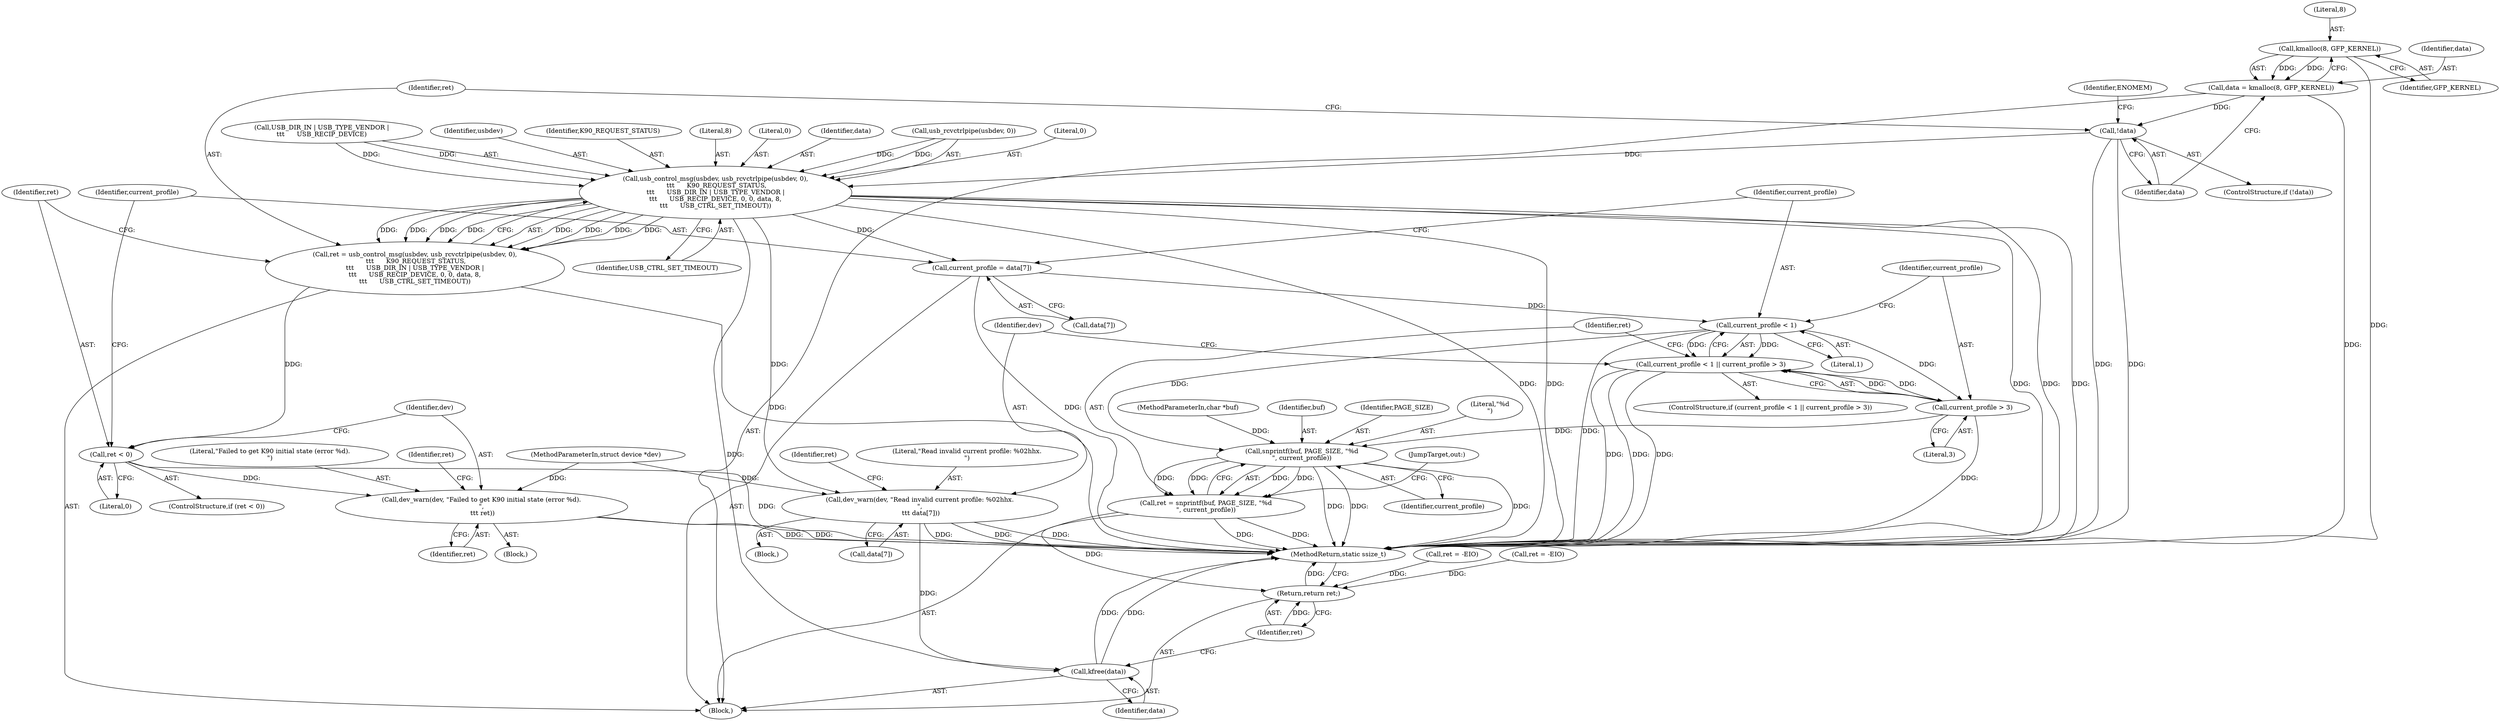 digraph "0_linux_6d104af38b570d37aa32a5803b04c354f8ed513d_0@API" {
"1000122" [label="(Call,kmalloc(8, GFP_KERNEL))"];
"1000120" [label="(Call,data = kmalloc(8, GFP_KERNEL))"];
"1000126" [label="(Call,!data)"];
"1000133" [label="(Call,usb_control_msg(usbdev, usb_rcvctrlpipe(usbdev, 0),\n \t\t\t      K90_REQUEST_STATUS,\n\t\t\t      USB_DIR_IN | USB_TYPE_VENDOR |\n\t\t\t      USB_RECIP_DEVICE, 0, 0, data, 8,\n\t\t\t      USB_CTRL_SET_TIMEOUT))"];
"1000131" [label="(Call,ret = usb_control_msg(usbdev, usb_rcvctrlpipe(usbdev, 0),\n \t\t\t      K90_REQUEST_STATUS,\n\t\t\t      USB_DIR_IN | USB_TYPE_VENDOR |\n\t\t\t      USB_RECIP_DEVICE, 0, 0, data, 8,\n\t\t\t      USB_CTRL_SET_TIMEOUT))"];
"1000150" [label="(Call,ret < 0)"];
"1000154" [label="(Call,dev_warn(dev, \"Failed to get K90 initial state (error %d).\n\",\n \t\t\t ret))"];
"1000163" [label="(Call,current_profile = data[7])"];
"1000170" [label="(Call,current_profile < 1)"];
"1000169" [label="(Call,current_profile < 1 || current_profile > 3)"];
"1000173" [label="(Call,current_profile > 3)"];
"1000190" [label="(Call,snprintf(buf, PAGE_SIZE, \"%d\n\", current_profile))"];
"1000188" [label="(Call,ret = snprintf(buf, PAGE_SIZE, \"%d\n\", current_profile))"];
"1000198" [label="(Return,return ret;)"];
"1000177" [label="(Call,dev_warn(dev, \"Read invalid current profile: %02hhx.\n\",\n \t\t\t data[7]))"];
"1000196" [label="(Call,kfree(data))"];
"1000121" [label="(Identifier,data)"];
"1000193" [label="(Literal,\"%d\n\")"];
"1000138" [label="(Identifier,K90_REQUEST_STATUS)"];
"1000195" [label="(JumpTarget,out:)"];
"1000104" [label="(Block,)"];
"1000153" [label="(Block,)"];
"1000126" [label="(Call,!data)"];
"1000157" [label="(Identifier,ret)"];
"1000151" [label="(Identifier,ret)"];
"1000124" [label="(Identifier,GFP_KERNEL)"];
"1000179" [label="(Literal,\"Read invalid current profile: %02hhx.\n\")"];
"1000148" [label="(Identifier,USB_CTRL_SET_TIMEOUT)"];
"1000147" [label="(Literal,8)"];
"1000172" [label="(Literal,1)"];
"1000158" [label="(Call,ret = -EIO)"];
"1000183" [label="(Call,ret = -EIO)"];
"1000178" [label="(Identifier,dev)"];
"1000145" [label="(Literal,0)"];
"1000132" [label="(Identifier,ret)"];
"1000177" [label="(Call,dev_warn(dev, \"Read invalid current profile: %02hhx.\n\",\n \t\t\t data[7]))"];
"1000130" [label="(Identifier,ENOMEM)"];
"1000103" [label="(MethodParameterIn,char *buf)"];
"1000146" [label="(Identifier,data)"];
"1000164" [label="(Identifier,current_profile)"];
"1000168" [label="(ControlStructure,if (current_profile < 1 || current_profile > 3))"];
"1000180" [label="(Call,data[7])"];
"1000196" [label="(Call,kfree(data))"];
"1000171" [label="(Identifier,current_profile)"];
"1000169" [label="(Call,current_profile < 1 || current_profile > 3)"];
"1000122" [label="(Call,kmalloc(8, GFP_KERNEL))"];
"1000175" [label="(Literal,3)"];
"1000194" [label="(Identifier,current_profile)"];
"1000131" [label="(Call,ret = usb_control_msg(usbdev, usb_rcvctrlpipe(usbdev, 0),\n \t\t\t      K90_REQUEST_STATUS,\n\t\t\t      USB_DIR_IN | USB_TYPE_VENDOR |\n\t\t\t      USB_RECIP_DEVICE, 0, 0, data, 8,\n\t\t\t      USB_CTRL_SET_TIMEOUT))"];
"1000198" [label="(Return,return ret;)"];
"1000101" [label="(MethodParameterIn,struct device *dev)"];
"1000176" [label="(Block,)"];
"1000135" [label="(Call,usb_rcvctrlpipe(usbdev, 0))"];
"1000199" [label="(Identifier,ret)"];
"1000150" [label="(Call,ret < 0)"];
"1000156" [label="(Literal,\"Failed to get K90 initial state (error %d).\n\")"];
"1000200" [label="(MethodReturn,static ssize_t)"];
"1000174" [label="(Identifier,current_profile)"];
"1000133" [label="(Call,usb_control_msg(usbdev, usb_rcvctrlpipe(usbdev, 0),\n \t\t\t      K90_REQUEST_STATUS,\n\t\t\t      USB_DIR_IN | USB_TYPE_VENDOR |\n\t\t\t      USB_RECIP_DEVICE, 0, 0, data, 8,\n\t\t\t      USB_CTRL_SET_TIMEOUT))"];
"1000188" [label="(Call,ret = snprintf(buf, PAGE_SIZE, \"%d\n\", current_profile))"];
"1000197" [label="(Identifier,data)"];
"1000144" [label="(Literal,0)"];
"1000149" [label="(ControlStructure,if (ret < 0))"];
"1000120" [label="(Call,data = kmalloc(8, GFP_KERNEL))"];
"1000159" [label="(Identifier,ret)"];
"1000139" [label="(Call,USB_DIR_IN | USB_TYPE_VENDOR |\n\t\t\t      USB_RECIP_DEVICE)"];
"1000184" [label="(Identifier,ret)"];
"1000127" [label="(Identifier,data)"];
"1000163" [label="(Call,current_profile = data[7])"];
"1000154" [label="(Call,dev_warn(dev, \"Failed to get K90 initial state (error %d).\n\",\n \t\t\t ret))"];
"1000155" [label="(Identifier,dev)"];
"1000123" [label="(Literal,8)"];
"1000152" [label="(Literal,0)"];
"1000165" [label="(Call,data[7])"];
"1000189" [label="(Identifier,ret)"];
"1000125" [label="(ControlStructure,if (!data))"];
"1000191" [label="(Identifier,buf)"];
"1000170" [label="(Call,current_profile < 1)"];
"1000173" [label="(Call,current_profile > 3)"];
"1000190" [label="(Call,snprintf(buf, PAGE_SIZE, \"%d\n\", current_profile))"];
"1000192" [label="(Identifier,PAGE_SIZE)"];
"1000134" [label="(Identifier,usbdev)"];
"1000122" -> "1000120"  [label="AST: "];
"1000122" -> "1000124"  [label="CFG: "];
"1000123" -> "1000122"  [label="AST: "];
"1000124" -> "1000122"  [label="AST: "];
"1000120" -> "1000122"  [label="CFG: "];
"1000122" -> "1000200"  [label="DDG: "];
"1000122" -> "1000120"  [label="DDG: "];
"1000122" -> "1000120"  [label="DDG: "];
"1000120" -> "1000104"  [label="AST: "];
"1000121" -> "1000120"  [label="AST: "];
"1000127" -> "1000120"  [label="CFG: "];
"1000120" -> "1000200"  [label="DDG: "];
"1000120" -> "1000126"  [label="DDG: "];
"1000126" -> "1000125"  [label="AST: "];
"1000126" -> "1000127"  [label="CFG: "];
"1000127" -> "1000126"  [label="AST: "];
"1000130" -> "1000126"  [label="CFG: "];
"1000132" -> "1000126"  [label="CFG: "];
"1000126" -> "1000200"  [label="DDG: "];
"1000126" -> "1000200"  [label="DDG: "];
"1000126" -> "1000133"  [label="DDG: "];
"1000133" -> "1000131"  [label="AST: "];
"1000133" -> "1000148"  [label="CFG: "];
"1000134" -> "1000133"  [label="AST: "];
"1000135" -> "1000133"  [label="AST: "];
"1000138" -> "1000133"  [label="AST: "];
"1000139" -> "1000133"  [label="AST: "];
"1000144" -> "1000133"  [label="AST: "];
"1000145" -> "1000133"  [label="AST: "];
"1000146" -> "1000133"  [label="AST: "];
"1000147" -> "1000133"  [label="AST: "];
"1000148" -> "1000133"  [label="AST: "];
"1000131" -> "1000133"  [label="CFG: "];
"1000133" -> "1000200"  [label="DDG: "];
"1000133" -> "1000200"  [label="DDG: "];
"1000133" -> "1000200"  [label="DDG: "];
"1000133" -> "1000200"  [label="DDG: "];
"1000133" -> "1000200"  [label="DDG: "];
"1000133" -> "1000131"  [label="DDG: "];
"1000133" -> "1000131"  [label="DDG: "];
"1000133" -> "1000131"  [label="DDG: "];
"1000133" -> "1000131"  [label="DDG: "];
"1000133" -> "1000131"  [label="DDG: "];
"1000133" -> "1000131"  [label="DDG: "];
"1000133" -> "1000131"  [label="DDG: "];
"1000133" -> "1000131"  [label="DDG: "];
"1000135" -> "1000133"  [label="DDG: "];
"1000135" -> "1000133"  [label="DDG: "];
"1000139" -> "1000133"  [label="DDG: "];
"1000139" -> "1000133"  [label="DDG: "];
"1000133" -> "1000163"  [label="DDG: "];
"1000133" -> "1000177"  [label="DDG: "];
"1000133" -> "1000196"  [label="DDG: "];
"1000131" -> "1000104"  [label="AST: "];
"1000132" -> "1000131"  [label="AST: "];
"1000151" -> "1000131"  [label="CFG: "];
"1000131" -> "1000200"  [label="DDG: "];
"1000131" -> "1000150"  [label="DDG: "];
"1000150" -> "1000149"  [label="AST: "];
"1000150" -> "1000152"  [label="CFG: "];
"1000151" -> "1000150"  [label="AST: "];
"1000152" -> "1000150"  [label="AST: "];
"1000155" -> "1000150"  [label="CFG: "];
"1000164" -> "1000150"  [label="CFG: "];
"1000150" -> "1000200"  [label="DDG: "];
"1000150" -> "1000154"  [label="DDG: "];
"1000154" -> "1000153"  [label="AST: "];
"1000154" -> "1000157"  [label="CFG: "];
"1000155" -> "1000154"  [label="AST: "];
"1000156" -> "1000154"  [label="AST: "];
"1000157" -> "1000154"  [label="AST: "];
"1000159" -> "1000154"  [label="CFG: "];
"1000154" -> "1000200"  [label="DDG: "];
"1000154" -> "1000200"  [label="DDG: "];
"1000101" -> "1000154"  [label="DDG: "];
"1000163" -> "1000104"  [label="AST: "];
"1000163" -> "1000165"  [label="CFG: "];
"1000164" -> "1000163"  [label="AST: "];
"1000165" -> "1000163"  [label="AST: "];
"1000171" -> "1000163"  [label="CFG: "];
"1000163" -> "1000200"  [label="DDG: "];
"1000163" -> "1000170"  [label="DDG: "];
"1000170" -> "1000169"  [label="AST: "];
"1000170" -> "1000172"  [label="CFG: "];
"1000171" -> "1000170"  [label="AST: "];
"1000172" -> "1000170"  [label="AST: "];
"1000174" -> "1000170"  [label="CFG: "];
"1000169" -> "1000170"  [label="CFG: "];
"1000170" -> "1000200"  [label="DDG: "];
"1000170" -> "1000169"  [label="DDG: "];
"1000170" -> "1000169"  [label="DDG: "];
"1000170" -> "1000173"  [label="DDG: "];
"1000170" -> "1000190"  [label="DDG: "];
"1000169" -> "1000168"  [label="AST: "];
"1000169" -> "1000173"  [label="CFG: "];
"1000173" -> "1000169"  [label="AST: "];
"1000178" -> "1000169"  [label="CFG: "];
"1000189" -> "1000169"  [label="CFG: "];
"1000169" -> "1000200"  [label="DDG: "];
"1000169" -> "1000200"  [label="DDG: "];
"1000169" -> "1000200"  [label="DDG: "];
"1000173" -> "1000169"  [label="DDG: "];
"1000173" -> "1000169"  [label="DDG: "];
"1000173" -> "1000175"  [label="CFG: "];
"1000174" -> "1000173"  [label="AST: "];
"1000175" -> "1000173"  [label="AST: "];
"1000173" -> "1000200"  [label="DDG: "];
"1000173" -> "1000190"  [label="DDG: "];
"1000190" -> "1000188"  [label="AST: "];
"1000190" -> "1000194"  [label="CFG: "];
"1000191" -> "1000190"  [label="AST: "];
"1000192" -> "1000190"  [label="AST: "];
"1000193" -> "1000190"  [label="AST: "];
"1000194" -> "1000190"  [label="AST: "];
"1000188" -> "1000190"  [label="CFG: "];
"1000190" -> "1000200"  [label="DDG: "];
"1000190" -> "1000200"  [label="DDG: "];
"1000190" -> "1000200"  [label="DDG: "];
"1000190" -> "1000188"  [label="DDG: "];
"1000190" -> "1000188"  [label="DDG: "];
"1000190" -> "1000188"  [label="DDG: "];
"1000190" -> "1000188"  [label="DDG: "];
"1000103" -> "1000190"  [label="DDG: "];
"1000188" -> "1000104"  [label="AST: "];
"1000189" -> "1000188"  [label="AST: "];
"1000195" -> "1000188"  [label="CFG: "];
"1000188" -> "1000200"  [label="DDG: "];
"1000188" -> "1000200"  [label="DDG: "];
"1000188" -> "1000198"  [label="DDG: "];
"1000198" -> "1000104"  [label="AST: "];
"1000198" -> "1000199"  [label="CFG: "];
"1000199" -> "1000198"  [label="AST: "];
"1000200" -> "1000198"  [label="CFG: "];
"1000198" -> "1000200"  [label="DDG: "];
"1000199" -> "1000198"  [label="DDG: "];
"1000158" -> "1000198"  [label="DDG: "];
"1000183" -> "1000198"  [label="DDG: "];
"1000177" -> "1000176"  [label="AST: "];
"1000177" -> "1000180"  [label="CFG: "];
"1000178" -> "1000177"  [label="AST: "];
"1000179" -> "1000177"  [label="AST: "];
"1000180" -> "1000177"  [label="AST: "];
"1000184" -> "1000177"  [label="CFG: "];
"1000177" -> "1000200"  [label="DDG: "];
"1000177" -> "1000200"  [label="DDG: "];
"1000177" -> "1000200"  [label="DDG: "];
"1000101" -> "1000177"  [label="DDG: "];
"1000177" -> "1000196"  [label="DDG: "];
"1000196" -> "1000104"  [label="AST: "];
"1000196" -> "1000197"  [label="CFG: "];
"1000197" -> "1000196"  [label="AST: "];
"1000199" -> "1000196"  [label="CFG: "];
"1000196" -> "1000200"  [label="DDG: "];
"1000196" -> "1000200"  [label="DDG: "];
}
